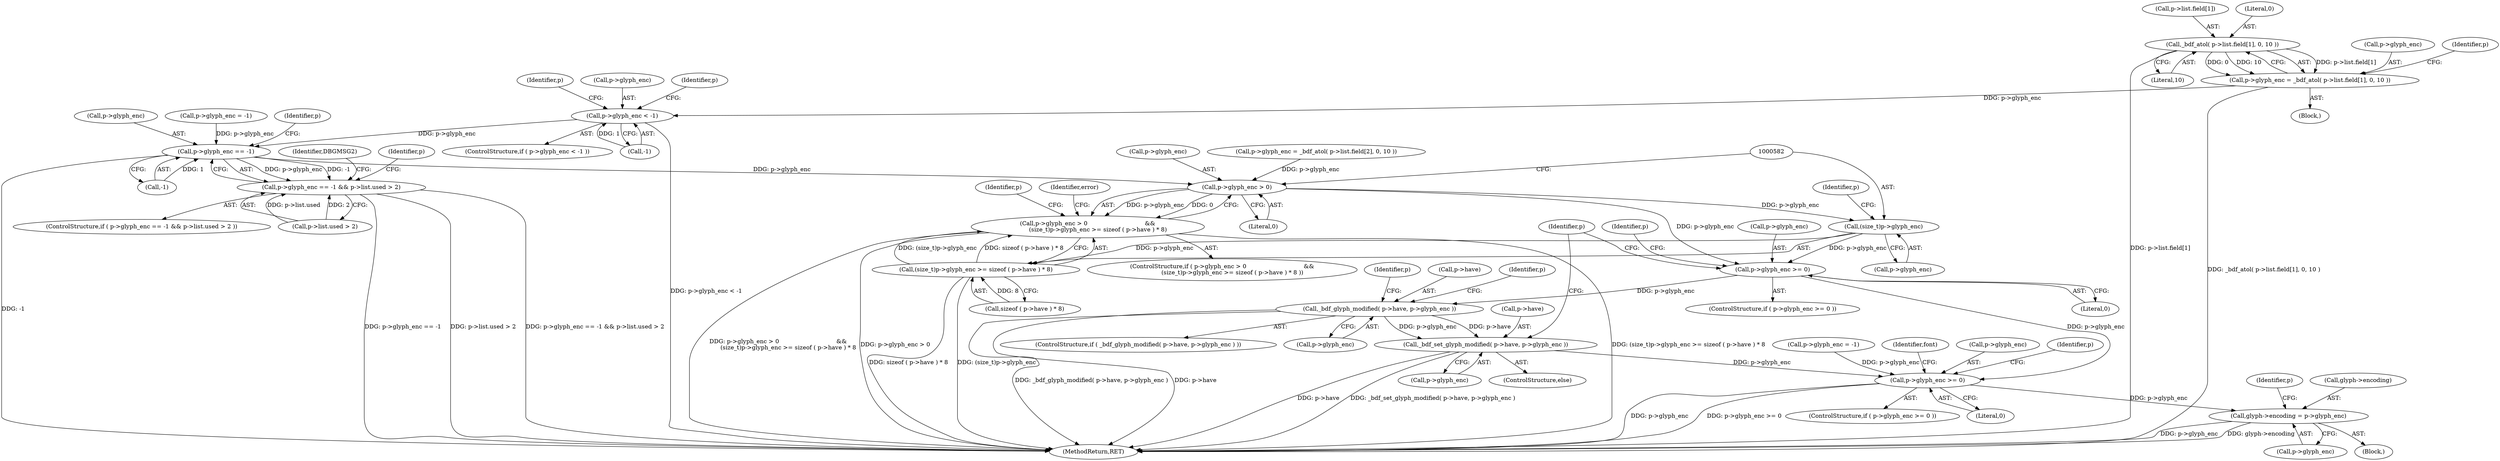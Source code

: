 digraph "0_savannah_07bdb6e289c7954e2a533039dc93c1c136099d2d@array" {
"1000515" [label="(Call,_bdf_atol( p->list.field[1], 0, 10 ))"];
"1000511" [label="(Call,p->glyph_enc = _bdf_atol( p->list.field[1], 0, 10 ))"];
"1000526" [label="(Call,p->glyph_enc < -1)"];
"1000540" [label="(Call,p->glyph_enc == -1)"];
"1000539" [label="(Call,p->glyph_enc == -1 && p->list.used > 2)"];
"1000575" [label="(Call,p->glyph_enc > 0)"];
"1000574" [label="(Call,p->glyph_enc > 0                               &&\n           (size_t)p->glyph_enc >= sizeof ( p->have ) * 8)"];
"1000581" [label="(Call,(size_t)p->glyph_enc)"];
"1000580" [label="(Call,(size_t)p->glyph_enc >= sizeof ( p->have ) * 8)"];
"1000597" [label="(Call,p->glyph_enc >= 0)"];
"1000604" [label="(Call,_bdf_glyph_modified( p->have, p->glyph_enc ))"];
"1000624" [label="(Call,_bdf_set_glyph_modified( p->have, p->glyph_enc ))"];
"1000632" [label="(Call,p->glyph_enc >= 0)"];
"1000683" [label="(Call,glyph->encoding = p->glyph_enc)"];
"1000541" [label="(Call,p->glyph_enc)"];
"1000569" [label="(Identifier,DBGMSG2)"];
"1000601" [label="(Literal,0)"];
"1000604" [label="(Call,_bdf_glyph_modified( p->have, p->glyph_enc ))"];
"1000574" [label="(Call,p->glyph_enc > 0                               &&\n           (size_t)p->glyph_enc >= sizeof ( p->have ) * 8)"];
"1000512" [label="(Call,p->glyph_enc)"];
"1000612" [label="(Call,p->glyph_enc = -1)"];
"1000692" [label="(Identifier,p)"];
"1000528" [label="(Identifier,p)"];
"1000532" [label="(Call,p->glyph_enc = -1)"];
"1000608" [label="(Call,p->glyph_enc)"];
"1000599" [label="(Identifier,p)"];
"1000580" [label="(Call,(size_t)p->glyph_enc >= sizeof ( p->have ) * 8)"];
"1000534" [label="(Identifier,p)"];
"1000583" [label="(Call,p->glyph_enc)"];
"1000641" [label="(Identifier,font)"];
"1000628" [label="(Call,p->glyph_enc)"];
"1000573" [label="(ControlStructure,if ( p->glyph_enc > 0                               &&\n           (size_t)p->glyph_enc >= sizeof ( p->have ) * 8 ))"];
"1000596" [label="(ControlStructure,if ( p->glyph_enc >= 0 ))"];
"1000581" [label="(Call,(size_t)p->glyph_enc)"];
"1000631" [label="(ControlStructure,if ( p->glyph_enc >= 0 ))"];
"1000632" [label="(Call,p->glyph_enc >= 0)"];
"1000614" [label="(Identifier,p)"];
"1000594" [label="(Identifier,error)"];
"1000524" [label="(Literal,10)"];
"1000539" [label="(Call,p->glyph_enc == -1 && p->list.used > 2)"];
"1000589" [label="(Identifier,p)"];
"1000683" [label="(Call,glyph->encoding = p->glyph_enc)"];
"1000540" [label="(Call,p->glyph_enc == -1)"];
"1000633" [label="(Call,p->glyph_enc)"];
"1000544" [label="(Call,-1)"];
"1000637" [label="(Block,)"];
"1000549" [label="(Identifier,p)"];
"1000625" [label="(Call,p->have)"];
"1000525" [label="(ControlStructure,if ( p->glyph_enc < -1 ))"];
"1000527" [label="(Call,p->glyph_enc)"];
"1000511" [label="(Call,p->glyph_enc = _bdf_atol( p->list.field[1], 0, 10 ))"];
"1000530" [label="(Call,-1)"];
"1000636" [label="(Literal,0)"];
"1000483" [label="(Block,)"];
"1000605" [label="(Call,p->have)"];
"1000701" [label="(Identifier,p)"];
"1000623" [label="(ControlStructure,else)"];
"1000634" [label="(Identifier,p)"];
"1000526" [label="(Call,p->glyph_enc < -1)"];
"1000626" [label="(Identifier,p)"];
"1000598" [label="(Call,p->glyph_enc)"];
"1000516" [label="(Call,p->list.field[1])"];
"1000586" [label="(Call,sizeof ( p->have ) * 8)"];
"1000576" [label="(Call,p->glyph_enc)"];
"1000606" [label="(Identifier,p)"];
"1000542" [label="(Identifier,p)"];
"1000579" [label="(Literal,0)"];
"1000553" [label="(Call,p->glyph_enc = _bdf_atol( p->list.field[2], 0, 10 ))"];
"1000597" [label="(Call,p->glyph_enc >= 0)"];
"1000603" [label="(ControlStructure,if ( _bdf_glyph_modified( p->have, p->glyph_enc ) ))"];
"1000687" [label="(Call,p->glyph_enc)"];
"1000515" [label="(Call,_bdf_atol( p->list.field[1], 0, 10 ))"];
"1000575" [label="(Call,p->glyph_enc > 0)"];
"1000538" [label="(ControlStructure,if ( p->glyph_enc == -1 && p->list.used > 2 ))"];
"1000555" [label="(Identifier,p)"];
"1001568" [label="(MethodReturn,RET)"];
"1000684" [label="(Call,glyph->encoding)"];
"1000546" [label="(Call,p->list.used > 2)"];
"1000624" [label="(Call,_bdf_set_glyph_modified( p->have, p->glyph_enc ))"];
"1000523" [label="(Literal,0)"];
"1000515" -> "1000511"  [label="AST: "];
"1000515" -> "1000524"  [label="CFG: "];
"1000516" -> "1000515"  [label="AST: "];
"1000523" -> "1000515"  [label="AST: "];
"1000524" -> "1000515"  [label="AST: "];
"1000511" -> "1000515"  [label="CFG: "];
"1000515" -> "1001568"  [label="DDG: p->list.field[1]"];
"1000515" -> "1000511"  [label="DDG: p->list.field[1]"];
"1000515" -> "1000511"  [label="DDG: 0"];
"1000515" -> "1000511"  [label="DDG: 10"];
"1000511" -> "1000483"  [label="AST: "];
"1000512" -> "1000511"  [label="AST: "];
"1000528" -> "1000511"  [label="CFG: "];
"1000511" -> "1001568"  [label="DDG: _bdf_atol( p->list.field[1], 0, 10 )"];
"1000511" -> "1000526"  [label="DDG: p->glyph_enc"];
"1000526" -> "1000525"  [label="AST: "];
"1000526" -> "1000530"  [label="CFG: "];
"1000527" -> "1000526"  [label="AST: "];
"1000530" -> "1000526"  [label="AST: "];
"1000534" -> "1000526"  [label="CFG: "];
"1000542" -> "1000526"  [label="CFG: "];
"1000526" -> "1001568"  [label="DDG: p->glyph_enc < -1"];
"1000530" -> "1000526"  [label="DDG: 1"];
"1000526" -> "1000540"  [label="DDG: p->glyph_enc"];
"1000540" -> "1000539"  [label="AST: "];
"1000540" -> "1000544"  [label="CFG: "];
"1000541" -> "1000540"  [label="AST: "];
"1000544" -> "1000540"  [label="AST: "];
"1000549" -> "1000540"  [label="CFG: "];
"1000539" -> "1000540"  [label="CFG: "];
"1000540" -> "1001568"  [label="DDG: -1"];
"1000540" -> "1000539"  [label="DDG: p->glyph_enc"];
"1000540" -> "1000539"  [label="DDG: -1"];
"1000532" -> "1000540"  [label="DDG: p->glyph_enc"];
"1000544" -> "1000540"  [label="DDG: 1"];
"1000540" -> "1000575"  [label="DDG: p->glyph_enc"];
"1000539" -> "1000538"  [label="AST: "];
"1000539" -> "1000546"  [label="CFG: "];
"1000546" -> "1000539"  [label="AST: "];
"1000555" -> "1000539"  [label="CFG: "];
"1000569" -> "1000539"  [label="CFG: "];
"1000539" -> "1001568"  [label="DDG: p->glyph_enc == -1"];
"1000539" -> "1001568"  [label="DDG: p->list.used > 2"];
"1000539" -> "1001568"  [label="DDG: p->glyph_enc == -1 && p->list.used > 2"];
"1000546" -> "1000539"  [label="DDG: p->list.used"];
"1000546" -> "1000539"  [label="DDG: 2"];
"1000575" -> "1000574"  [label="AST: "];
"1000575" -> "1000579"  [label="CFG: "];
"1000576" -> "1000575"  [label="AST: "];
"1000579" -> "1000575"  [label="AST: "];
"1000582" -> "1000575"  [label="CFG: "];
"1000574" -> "1000575"  [label="CFG: "];
"1000575" -> "1000574"  [label="DDG: p->glyph_enc"];
"1000575" -> "1000574"  [label="DDG: 0"];
"1000553" -> "1000575"  [label="DDG: p->glyph_enc"];
"1000575" -> "1000581"  [label="DDG: p->glyph_enc"];
"1000575" -> "1000597"  [label="DDG: p->glyph_enc"];
"1000574" -> "1000573"  [label="AST: "];
"1000574" -> "1000580"  [label="CFG: "];
"1000580" -> "1000574"  [label="AST: "];
"1000594" -> "1000574"  [label="CFG: "];
"1000599" -> "1000574"  [label="CFG: "];
"1000574" -> "1001568"  [label="DDG: p->glyph_enc > 0"];
"1000574" -> "1001568"  [label="DDG: (size_t)p->glyph_enc >= sizeof ( p->have ) * 8"];
"1000574" -> "1001568"  [label="DDG: p->glyph_enc > 0                               &&\n           (size_t)p->glyph_enc >= sizeof ( p->have ) * 8"];
"1000580" -> "1000574"  [label="DDG: (size_t)p->glyph_enc"];
"1000580" -> "1000574"  [label="DDG: sizeof ( p->have ) * 8"];
"1000581" -> "1000580"  [label="AST: "];
"1000581" -> "1000583"  [label="CFG: "];
"1000582" -> "1000581"  [label="AST: "];
"1000583" -> "1000581"  [label="AST: "];
"1000589" -> "1000581"  [label="CFG: "];
"1000581" -> "1000580"  [label="DDG: p->glyph_enc"];
"1000581" -> "1000597"  [label="DDG: p->glyph_enc"];
"1000580" -> "1000586"  [label="CFG: "];
"1000586" -> "1000580"  [label="AST: "];
"1000580" -> "1001568"  [label="DDG: sizeof ( p->have ) * 8"];
"1000580" -> "1001568"  [label="DDG: (size_t)p->glyph_enc"];
"1000586" -> "1000580"  [label="DDG: 8"];
"1000597" -> "1000596"  [label="AST: "];
"1000597" -> "1000601"  [label="CFG: "];
"1000598" -> "1000597"  [label="AST: "];
"1000601" -> "1000597"  [label="AST: "];
"1000606" -> "1000597"  [label="CFG: "];
"1000634" -> "1000597"  [label="CFG: "];
"1000597" -> "1000604"  [label="DDG: p->glyph_enc"];
"1000597" -> "1000632"  [label="DDG: p->glyph_enc"];
"1000604" -> "1000603"  [label="AST: "];
"1000604" -> "1000608"  [label="CFG: "];
"1000605" -> "1000604"  [label="AST: "];
"1000608" -> "1000604"  [label="AST: "];
"1000614" -> "1000604"  [label="CFG: "];
"1000626" -> "1000604"  [label="CFG: "];
"1000604" -> "1001568"  [label="DDG: _bdf_glyph_modified( p->have, p->glyph_enc )"];
"1000604" -> "1001568"  [label="DDG: p->have"];
"1000604" -> "1000624"  [label="DDG: p->have"];
"1000604" -> "1000624"  [label="DDG: p->glyph_enc"];
"1000624" -> "1000623"  [label="AST: "];
"1000624" -> "1000628"  [label="CFG: "];
"1000625" -> "1000624"  [label="AST: "];
"1000628" -> "1000624"  [label="AST: "];
"1000634" -> "1000624"  [label="CFG: "];
"1000624" -> "1001568"  [label="DDG: _bdf_set_glyph_modified( p->have, p->glyph_enc )"];
"1000624" -> "1001568"  [label="DDG: p->have"];
"1000624" -> "1000632"  [label="DDG: p->glyph_enc"];
"1000632" -> "1000631"  [label="AST: "];
"1000632" -> "1000636"  [label="CFG: "];
"1000633" -> "1000632"  [label="AST: "];
"1000636" -> "1000632"  [label="AST: "];
"1000641" -> "1000632"  [label="CFG: "];
"1000701" -> "1000632"  [label="CFG: "];
"1000632" -> "1001568"  [label="DDG: p->glyph_enc >= 0"];
"1000632" -> "1001568"  [label="DDG: p->glyph_enc"];
"1000612" -> "1000632"  [label="DDG: p->glyph_enc"];
"1000632" -> "1000683"  [label="DDG: p->glyph_enc"];
"1000683" -> "1000637"  [label="AST: "];
"1000683" -> "1000687"  [label="CFG: "];
"1000684" -> "1000683"  [label="AST: "];
"1000687" -> "1000683"  [label="AST: "];
"1000692" -> "1000683"  [label="CFG: "];
"1000683" -> "1001568"  [label="DDG: glyph->encoding"];
"1000683" -> "1001568"  [label="DDG: p->glyph_enc"];
}

